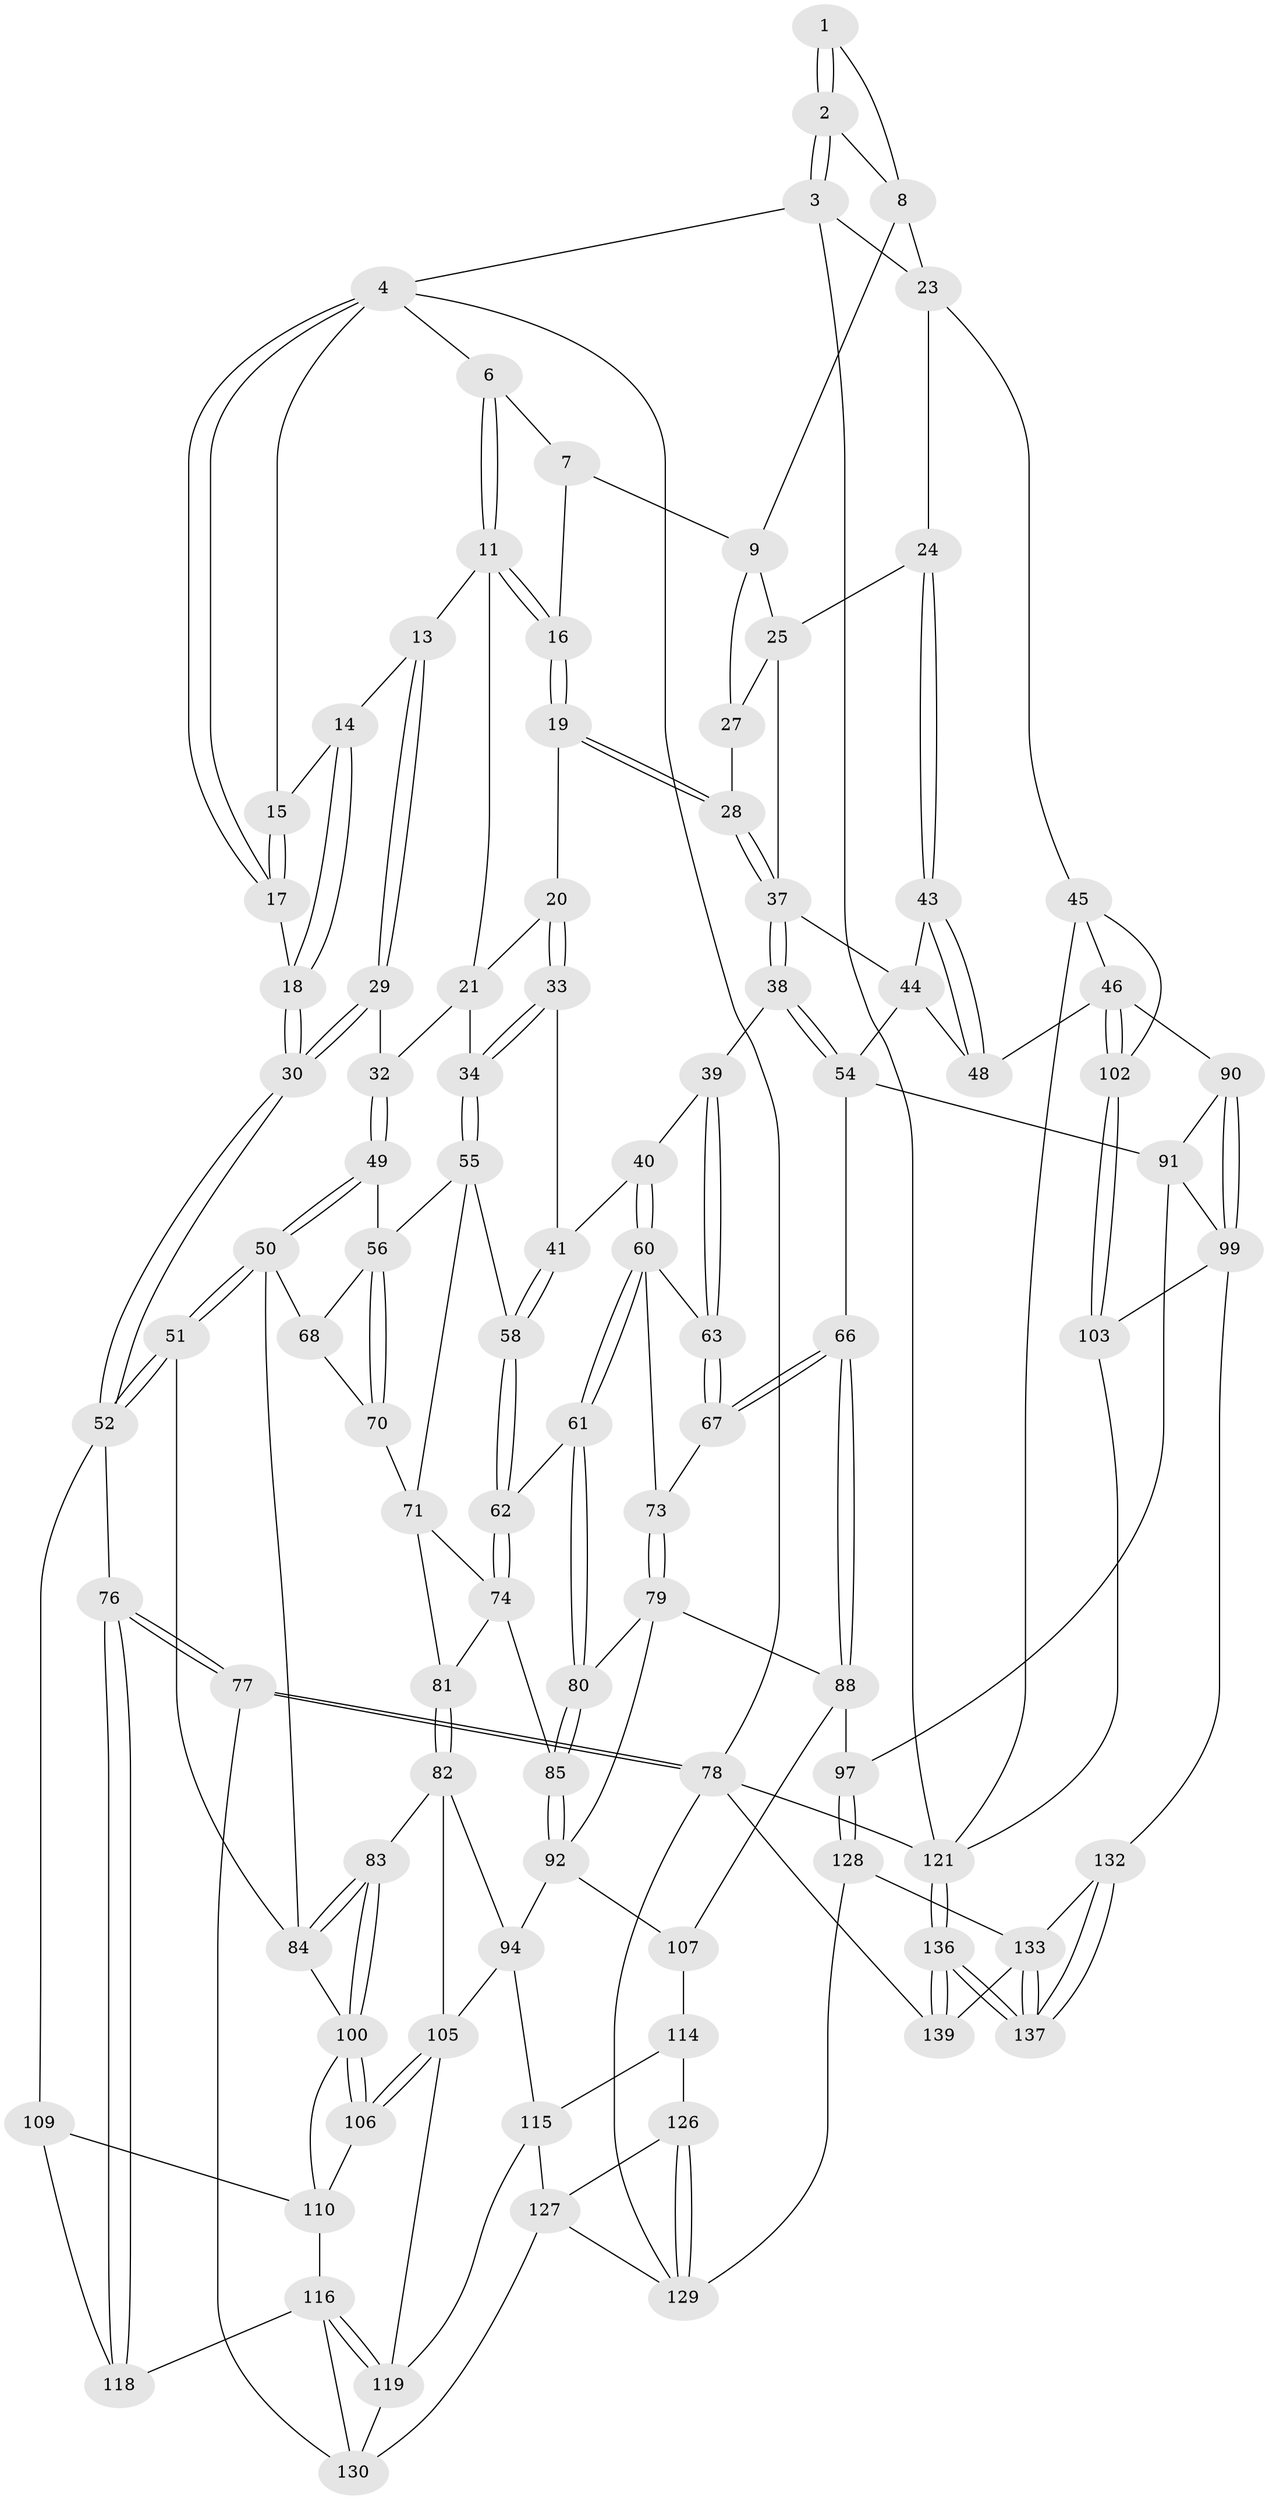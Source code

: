 // Generated by graph-tools (version 1.1) at 2025/24/03/03/25 07:24:31]
// undirected, 98 vertices, 226 edges
graph export_dot {
graph [start="1"]
  node [color=gray90,style=filled];
  1 [pos="+0.7684555596511756+0"];
  2 [pos="+1+0"];
  3 [pos="+1+0"];
  4 [pos="+0+0",super="+5"];
  6 [pos="+0.32629956204918736+0"];
  7 [pos="+0.5534334738847022+0",super="+10"];
  8 [pos="+0.7035179440360534+0.06632767100836064",super="+22"];
  9 [pos="+0.6914845759363935+0.08564104112375705",super="+26"];
  11 [pos="+0.32632799931258594+0",super="+12"];
  13 [pos="+0.11398841215624549+0.1272179258273299"];
  14 [pos="+0.08699681144396779+0.07105350840315237"];
  15 [pos="+0.08463633599548061+0.057328372787002174"];
  16 [pos="+0.5205490003130083+0.13970857673303963"];
  17 [pos="+0+0"];
  18 [pos="+0+0.00934357734805306"];
  19 [pos="+0.5086871143719396+0.17265551765320747"];
  20 [pos="+0.3859093440267617+0.1809453631611653"];
  21 [pos="+0.3178672827021973+0.12584971489160118",super="+31"];
  23 [pos="+0.8628586021877283+0.18964784803583326",super="+36"];
  24 [pos="+0.7853028077536998+0.24234913554366327"];
  25 [pos="+0.7598329738813205+0.22946836347267996",super="+35"];
  27 [pos="+0.6500518947137347+0.21888440920896604"];
  28 [pos="+0.529770359374776+0.21753630024021184"];
  29 [pos="+0.08623285199553585+0.2181406582337382"];
  30 [pos="+0+0.2355809416909264"];
  32 [pos="+0.11900178411237544+0.24369173589456103"];
  33 [pos="+0.35361008747244077+0.31312525840301375"];
  34 [pos="+0.24716377314502627+0.332626790449098"];
  37 [pos="+0.52766148984278+0.2854920135677829",super="+42"];
  38 [pos="+0.5054577041507414+0.32725383507531214"];
  39 [pos="+0.45417373513082343+0.34849142997301025"];
  40 [pos="+0.38447790567175893+0.3324436077038632"];
  41 [pos="+0.383600230318222+0.33201100153141866"];
  43 [pos="+0.7901095405300544+0.2861114118911319"];
  44 [pos="+0.6651726120899982+0.3553094914716844",super="+53"];
  45 [pos="+1+0.4756846409965375",super="+120"];
  46 [pos="+0.9298454752571695+0.47095542760659337",super="+47"];
  48 [pos="+0.8643473298154105+0.4452499042638478"];
  49 [pos="+0.08841304754850966+0.37708805300229276"];
  50 [pos="+0.05192368082367777+0.40939170504438316",super="+69"];
  51 [pos="+0+0.4760489905421642"];
  52 [pos="+0+0.47486272199868823",super="+75"];
  54 [pos="+0.5992496514211012+0.45710663368293564",super="+65"];
  55 [pos="+0.24612482641997332+0.34210438089253004",super="+59"];
  56 [pos="+0.22276551199892905+0.38073799260080976",super="+57"];
  58 [pos="+0.3313887479393177+0.4462916641687307"];
  60 [pos="+0.3709798051785063+0.46135973702854505",super="+64"];
  61 [pos="+0.3695752812706003+0.4625313216228935"];
  62 [pos="+0.3477971852853809+0.4620424028414747"];
  63 [pos="+0.4531553832430524+0.35908857174841075"];
  66 [pos="+0.5769427535714671+0.5083244821760593"];
  67 [pos="+0.4837988573956332+0.4821250124694469"];
  68 [pos="+0.12753890538230772+0.4663844375667951"];
  70 [pos="+0.2038154790322439+0.45326384637221223"];
  71 [pos="+0.25403985592026257+0.5182024953325115",super="+72"];
  73 [pos="+0.4683552500438469+0.48587119415263597"];
  74 [pos="+0.31989072432262566+0.5017468322509736",super="+86"];
  76 [pos="+0+1"];
  77 [pos="+0+1"];
  78 [pos="+0+1",super="+140"];
  79 [pos="+0.4276456745683199+0.5249709106641626",super="+89"];
  80 [pos="+0.3795355377731202+0.4848931077406238"];
  81 [pos="+0.23137144866121148+0.5464575642750905"];
  82 [pos="+0.22394275865434346+0.5623966696911445",super="+95"];
  83 [pos="+0.11903586926340752+0.5518073809189894"];
  84 [pos="+0.0940843296889546+0.5386105938999188",super="+87"];
  85 [pos="+0.35804263474594944+0.5566998873501178"];
  88 [pos="+0.5444564002773742+0.604227387828072",super="+98"];
  90 [pos="+0.7961766853528081+0.5060420099651582"];
  91 [pos="+0.6942774003885626+0.5440829039036188",super="+96"];
  92 [pos="+0.3765781502997201+0.5893183671825436",super="+93"];
  94 [pos="+0.28108067090180316+0.6159656174562136",super="+111"];
  97 [pos="+0.5943972011154947+0.7125168594742526"];
  99 [pos="+0.7213061047741915+0.7554692480712126",super="+104"];
  100 [pos="+0.12830801039764025+0.648273758041016",super="+101"];
  102 [pos="+0.749656147055088+0.7552148976639884"];
  103 [pos="+0.7350888252006084+0.7659909996811092"];
  105 [pos="+0.1776775387625577+0.6828406423728999",super="+112"];
  106 [pos="+0.1368384340193302+0.6680471988292808"];
  107 [pos="+0.4463607114106147+0.6807998161210931",super="+108"];
  109 [pos="+0.04054247542032631+0.656638098394621"];
  110 [pos="+0.04193575217978864+0.6558628121192007",super="+113"];
  114 [pos="+0.30652797932397885+0.7133396641232236",super="+123"];
  115 [pos="+0.28444092639517216+0.7103986957194371",super="+124"];
  116 [pos="+0.062077043941986+0.7579017661490677",super="+117"];
  118 [pos="+0.0435748253139264+0.7615787166593646"];
  119 [pos="+0.1749755868126628+0.774285740765777",super="+125"];
  121 [pos="+1+1",super="+122"];
  126 [pos="+0.39147293245051673+0.8289595920925147"];
  127 [pos="+0.29297152287199374+0.8443788112695182",super="+135"];
  128 [pos="+0.48544474151093975+0.8674704281026837"];
  129 [pos="+0.416202931470823+0.854285577468771",super="+138"];
  130 [pos="+0.14989132860560966+0.878987309538378",super="+131"];
  132 [pos="+0.729715705711418+0.7744795038554525"];
  133 [pos="+0.597216260608516+0.8888957824140933",super="+134"];
  136 [pos="+0.7392376289269267+1"];
  137 [pos="+0.7154566777063291+1"];
  139 [pos="+0.546758803058227+1"];
  1 -- 2;
  1 -- 2;
  1 -- 8;
  2 -- 3;
  2 -- 3;
  2 -- 8;
  3 -- 4;
  3 -- 121;
  3 -- 23;
  4 -- 17;
  4 -- 17;
  4 -- 78;
  4 -- 6;
  4 -- 15;
  6 -- 7;
  6 -- 11;
  6 -- 11;
  7 -- 16;
  7 -- 9;
  8 -- 9;
  8 -- 23;
  9 -- 27;
  9 -- 25;
  11 -- 16;
  11 -- 16;
  11 -- 13;
  11 -- 21;
  13 -- 14;
  13 -- 29;
  13 -- 29;
  14 -- 15;
  14 -- 18;
  14 -- 18;
  15 -- 17;
  15 -- 17;
  16 -- 19;
  16 -- 19;
  17 -- 18;
  18 -- 30;
  18 -- 30;
  19 -- 20;
  19 -- 28;
  19 -- 28;
  20 -- 21;
  20 -- 33;
  20 -- 33;
  21 -- 32;
  21 -- 34;
  23 -- 24;
  23 -- 45;
  24 -- 25;
  24 -- 43;
  24 -- 43;
  25 -- 27;
  25 -- 37;
  27 -- 28;
  28 -- 37;
  28 -- 37;
  29 -- 30;
  29 -- 30;
  29 -- 32;
  30 -- 52;
  30 -- 52;
  32 -- 49;
  32 -- 49;
  33 -- 34;
  33 -- 34;
  33 -- 41;
  34 -- 55;
  34 -- 55;
  37 -- 38;
  37 -- 38;
  37 -- 44;
  38 -- 39;
  38 -- 54;
  38 -- 54;
  39 -- 40;
  39 -- 63;
  39 -- 63;
  40 -- 41;
  40 -- 60;
  40 -- 60;
  41 -- 58;
  41 -- 58;
  43 -- 44;
  43 -- 48;
  43 -- 48;
  44 -- 48;
  44 -- 54;
  45 -- 46;
  45 -- 121;
  45 -- 102;
  46 -- 102;
  46 -- 102;
  46 -- 48;
  46 -- 90;
  49 -- 50;
  49 -- 50;
  49 -- 56;
  50 -- 51;
  50 -- 51;
  50 -- 68;
  50 -- 84;
  51 -- 52;
  51 -- 52;
  51 -- 84;
  52 -- 109;
  52 -- 76;
  54 -- 66;
  54 -- 91;
  55 -- 56;
  55 -- 58;
  55 -- 71;
  56 -- 70;
  56 -- 70;
  56 -- 68;
  58 -- 62;
  58 -- 62;
  60 -- 61;
  60 -- 61;
  60 -- 73;
  60 -- 63;
  61 -- 62;
  61 -- 80;
  61 -- 80;
  62 -- 74;
  62 -- 74;
  63 -- 67;
  63 -- 67;
  66 -- 67;
  66 -- 67;
  66 -- 88;
  66 -- 88;
  67 -- 73;
  68 -- 70;
  70 -- 71;
  71 -- 74;
  71 -- 81;
  73 -- 79;
  73 -- 79;
  74 -- 81;
  74 -- 85;
  76 -- 77;
  76 -- 77;
  76 -- 118;
  76 -- 118;
  77 -- 78;
  77 -- 78;
  77 -- 130;
  78 -- 121;
  78 -- 139;
  78 -- 129;
  79 -- 80;
  79 -- 88;
  79 -- 92;
  80 -- 85;
  80 -- 85;
  81 -- 82;
  81 -- 82;
  82 -- 83;
  82 -- 105;
  82 -- 94;
  83 -- 84;
  83 -- 84;
  83 -- 100;
  83 -- 100;
  84 -- 100;
  85 -- 92;
  85 -- 92;
  88 -- 97;
  88 -- 107;
  90 -- 91;
  90 -- 99;
  90 -- 99;
  91 -- 99;
  91 -- 97;
  92 -- 107;
  92 -- 94;
  94 -- 115;
  94 -- 105;
  97 -- 128;
  97 -- 128;
  99 -- 132;
  99 -- 103;
  100 -- 106;
  100 -- 106;
  100 -- 110;
  102 -- 103;
  102 -- 103;
  103 -- 121;
  105 -- 106;
  105 -- 106;
  105 -- 119;
  106 -- 110;
  107 -- 114 [weight=2];
  109 -- 110;
  109 -- 118;
  110 -- 116;
  114 -- 115;
  114 -- 126;
  115 -- 127;
  115 -- 119;
  116 -- 119;
  116 -- 119;
  116 -- 130;
  116 -- 118;
  119 -- 130;
  121 -- 136;
  121 -- 136;
  126 -- 127;
  126 -- 129;
  126 -- 129;
  127 -- 130;
  127 -- 129;
  128 -- 129;
  128 -- 133;
  132 -- 133;
  132 -- 137;
  132 -- 137;
  133 -- 137;
  133 -- 137;
  133 -- 139;
  136 -- 137;
  136 -- 137;
  136 -- 139;
  136 -- 139;
}
